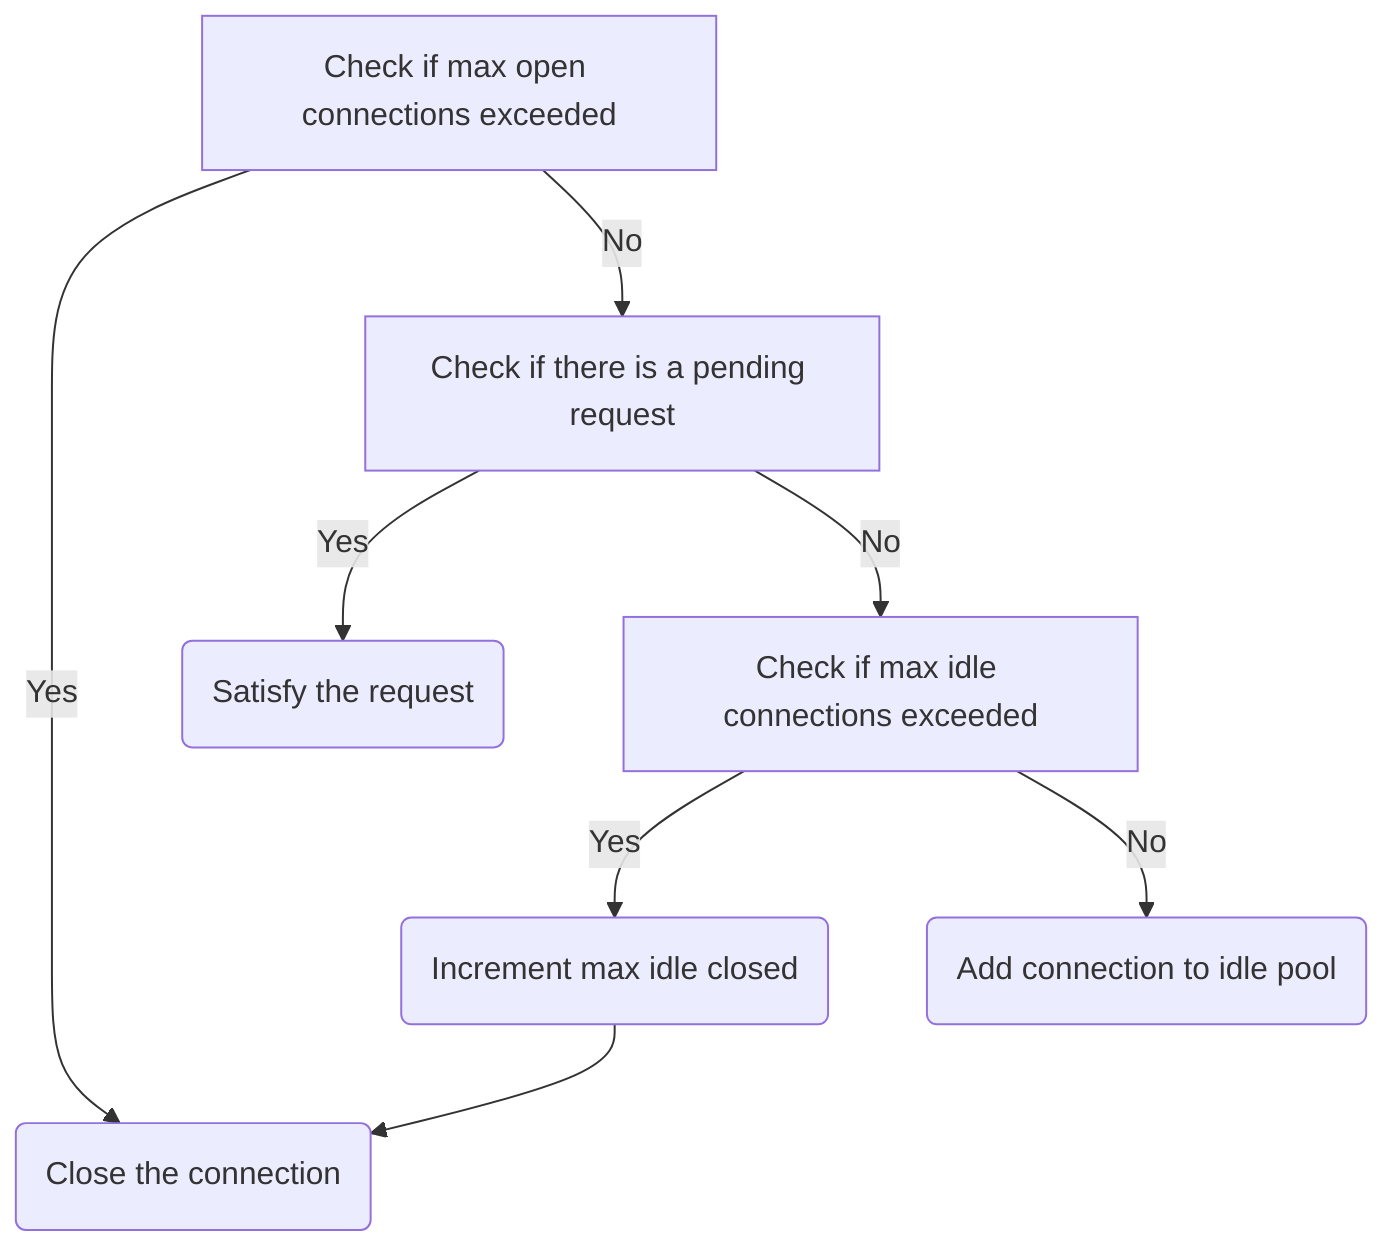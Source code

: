 graph TD;
    C[Check if max open connections exceeded] -->|Yes| D(Close the connection);
    C -->|No| E[Check if there is a pending request];
    E -->|Yes| F(Satisfy the request);
    E --> |No| I[Check if max idle connections exceeded];
    I -->|Yes| L(Increment max idle closed);
    I -->|No| K(Add connection to idle pool);
    L --> D;